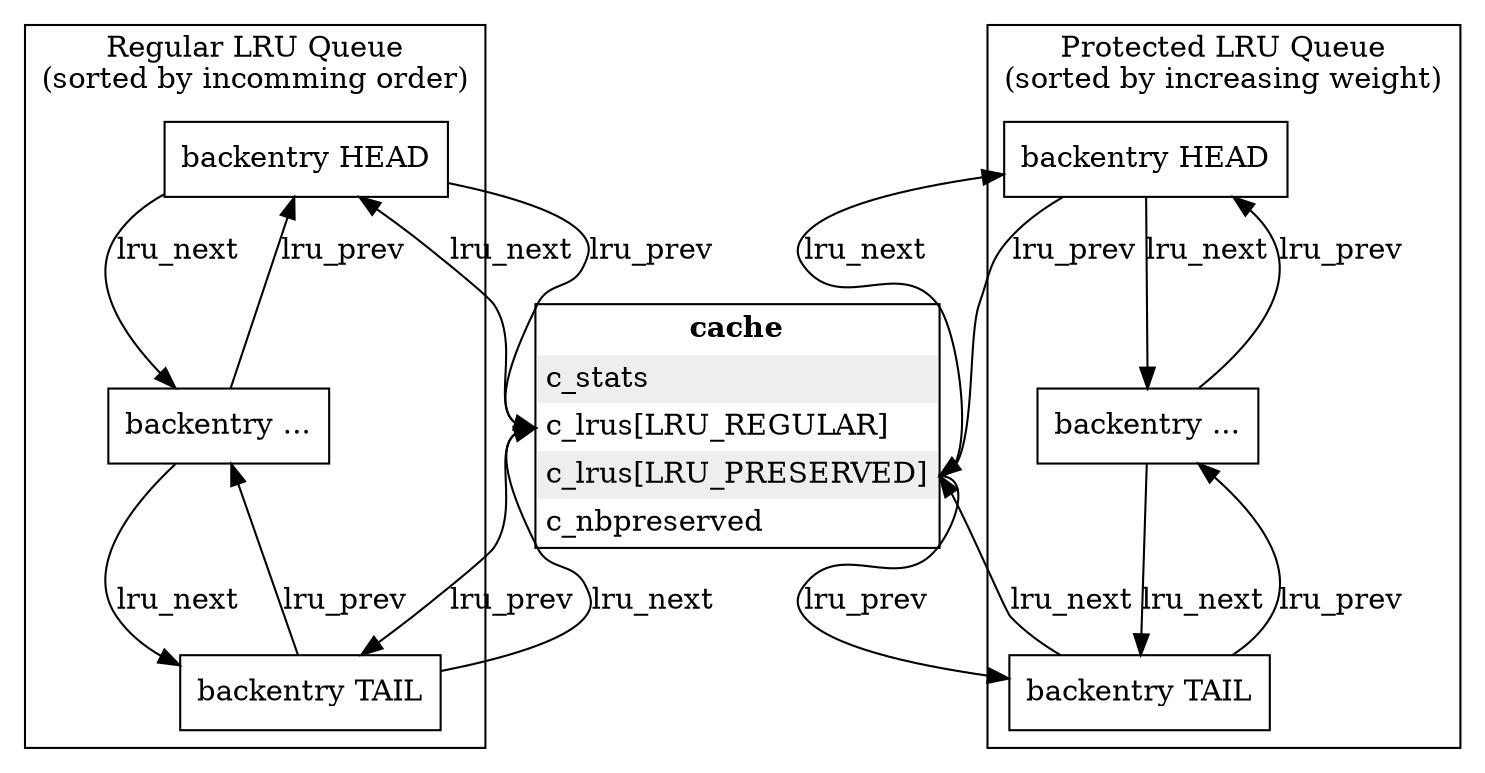 // Represent the entry cache LRU queues

digraph EntryCache {

    cache [shape=none, margin=0, label=<
        <table border="1" cellborder="0" cellspacing="0" cellpadding="4">
            <tr><td><b>cache</b></td></tr>
            <tr> <td PORT="c_stats" bgcolor="#EEEEEE" align="left">c_stats</td> </tr>
            <tr> <td PORT="LRU_REGULAR"  align="left">c_lrus[LRU_REGULAR]</td> </tr>
            <tr> <td PORT="LRU_PRESERVED" bgcolor="#EEEEEE" align="left">c_lrus[LRU_PRESERVED]</td> </tr>
            <tr> <td PORT="c_nbpreserved"  align="left">c_nbpreserved</td> </tr>
        </table>>];

subgraph cluster_RegularLRUQueue {
    label = "Regular LRU Queue\n(sorted by incomming order)";
    node [shape=record];
    backentryr1 [label="backentry HEAD"]
    backentryr2 [label="backentry ..."]
    backentryr3 [label="backentry TAIL"]

    backentryr1 -> backentryr2[label="lru_next"] 
    backentryr2 -> backentryr3[label="lru_next"] 
    backentryr3 -> backentryr2[label="lru_prev"] 
    backentryr2 -> backentryr1[label="lru_prev"] 
}

subgraph cluster_PreservedLRUQueue {
    label = "Protected LRU Queue\n(sorted by increasing weight)";
    node [shape=record];
    backentryp1 [shape=record, label="backentry HEAD"]
    backentryp2 [shape=record, label="backentry ..."]
    backentryp3 [shape=record, label="backentry TAIL"]

    backentryp1 -> backentryp2[label="lru_next"] 
    backentryp2 -> backentryp3[label="lru_next"] 
    backentryp3 -> backentryp2[label="lru_prev"] 
    backentryp2 -> backentryp1[label="lru_prev"] 
}


    backentryr3 -> cache:LRU_REGULAR[label="lru_next"] 
    backentryr1 -> cache:LRU_REGULAR[label="lru_prev"] 
    cache:LRU_REGULAR -> backentryr1[label="lru_next"] 
    cache:LRU_REGULAR -> backentryr3[label="lru_prev"] 

    cache:LRU_PRESERVED -> backentryp3[label="lru_prev"] 
    cache:LRU_PRESERVED -> backentryp1[label="lru_next"] 
    backentryp1 -> cache:LRU_PRESERVED[label="lru_prev"] 
    backentryp3 -> cache:LRU_PRESERVED[label="lru_next"] 
}
